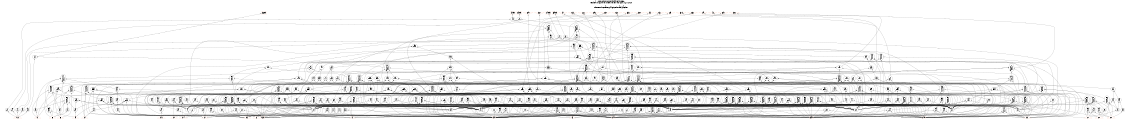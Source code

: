 # Network structure generated by ABC

digraph network {
size = "7.5,10";
center = true;
edge [dir = back];

{
  node [shape = plaintext];
  edge [style = invis];
  LevelTitle1 [label=""];
  LevelTitle2 [label=""];
  Level11 [label = ""];
  Level10 [label = ""];
  Level9 [label = ""];
  Level8 [label = ""];
  Level7 [label = ""];
  Level6 [label = ""];
  Level5 [label = ""];
  Level4 [label = ""];
  Level3 [label = ""];
  Level2 [label = ""];
  Level1 [label = ""];
  Level0 [label = ""];
  LevelTitle1 ->  LevelTitle2 ->  Level11 ->  Level10 ->  Level9 ->  Level8 ->  Level7 ->  Level6 ->  Level5 ->  Level4 ->  Level3 ->  Level2 ->  Level1 ->  Level0;
}

{
  rank = same;
  LevelTitle1;
  title1 [shape=plaintext,
          fontsize=20,
          fontname = "Times-Roman",
          label="Network structure visualized by ABC\nBenchmark \"s820.blif\". Time was Thu Oct  8 20:46:11 2020. "
         ];
}

{
  rank = same;
  LevelTitle2;
  title2 [shape=plaintext,
          fontsize=18,
          fontname = "Times-Roman",
          label="The network contains 289 logic nodes and 5 latches.\n"
         ];
}

{
  rank = same;
  Level11;
  Node19 [label = "G290", shape = invtriangle, color = coral, fillcolor = coral];
  Node20 [label = "G327", shape = invtriangle, color = coral, fillcolor = coral];
  Node21 [label = "G47", shape = invtriangle, color = coral, fillcolor = coral];
  Node22 [label = "G55", shape = invtriangle, color = coral, fillcolor = coral];
  Node23 [label = "G288", shape = invtriangle, color = coral, fillcolor = coral];
  Node24 [label = "G296", shape = invtriangle, color = coral, fillcolor = coral];
  Node25 [label = "G310", shape = invtriangle, color = coral, fillcolor = coral];
  Node26 [label = "G312", shape = invtriangle, color = coral, fillcolor = coral];
  Node27 [label = "G325", shape = invtriangle, color = coral, fillcolor = coral];
  Node28 [label = "G300", shape = invtriangle, color = coral, fillcolor = coral];
  Node29 [label = "G43", shape = invtriangle, color = coral, fillcolor = coral];
  Node30 [label = "G53", shape = invtriangle, color = coral, fillcolor = coral];
  Node31 [label = "G298", shape = invtriangle, color = coral, fillcolor = coral];
  Node32 [label = "G315", shape = invtriangle, color = coral, fillcolor = coral];
  Node33 [label = "G322", shape = invtriangle, color = coral, fillcolor = coral];
  Node34 [label = "G49", shape = invtriangle, color = coral, fillcolor = coral];
  Node35 [label = "G45", shape = invtriangle, color = coral, fillcolor = coral];
  Node36 [label = "G292", shape = invtriangle, color = coral, fillcolor = coral];
  Node37 [label = "G302", shape = invtriangle, color = coral, fillcolor = coral];
  Node39 [label = "G38L_in", shape = box, color = coral, fillcolor = coral];
  Node42 [label = "G39L_in", shape = box, color = coral, fillcolor = coral];
  Node45 [label = "G40L_in", shape = box, color = coral, fillcolor = coral];
  Node48 [label = "G41L_in", shape = box, color = coral, fillcolor = coral];
  Node51 [label = "G42L_in", shape = box, color = coral, fillcolor = coral];
}

{
  rank = same;
  Level10;
  Node75 [label = "75\n11 1", shape = ellipse];
  Node76 [label = "76\n11 1", shape = ellipse];
}

{
  rank = same;
  Level9;
  Node210 [label = "210\n0--- 1\n-0-- 1\n--0- 1\n---0 1", shape = ellipse];
  Node211 [label = "211\n0--- 1\n-0-- 1\n--0- 1\n---0 1", shape = ellipse];
}

{
  rank = same;
  Level8;
  Node73 [label = "73\n11 1", shape = ellipse];
  Node74 [label = "74\n11 1", shape = ellipse];
  Node297 [label = "297\n1- 1\n-1 1", shape = ellipse];
  Node299 [label = "299\n1- 1\n-1 1", shape = ellipse];
}

{
  rank = same;
  Level7;
  Node208 [label = "208\n0--- 1\n-0-- 1\n--0- 1\n---0 1", shape = ellipse];
  Node209 [label = "209\n0--- 1\n-0-- 1\n--0- 1\n---0 1", shape = ellipse];
  Node295 [label = "295\n1- 1\n-1 1", shape = ellipse];
  Node296 [label = "296\n000 1", shape = ellipse];
  Node298 [label = "298\n000 1", shape = ellipse];
}

{
  rank = same;
  Level6;
  Node72 [label = "72\n11 1", shape = ellipse];
  Node204 [label = "204\n11 1", shape = ellipse];
  Node206 [label = "206\n11 1", shape = ellipse];
  Node288 [label = "288\n1--- 1\n-1-- 1\n--1- 1\n---1 1", shape = ellipse];
  Node290 [label = "290\n1-- 1\n-1- 1\n--1 1", shape = ellipse];
  Node292 [label = "292\n1-- 1\n-1- 1\n--1 1", shape = ellipse];
  Node293 [label = "293\n1--- 1\n-1-- 1\n--1- 1\n---1 1", shape = ellipse];
  Node294 [label = "294\n000 1", shape = ellipse];
}

{
  rank = same;
  Level5;
  Node69 [label = "69\n0000 1", shape = ellipse];
  Node70 [label = "70\n000 1", shape = ellipse];
  Node71 [label = "71\n0--- 1\n-0-- 1\n--0- 1\n---0 1", shape = ellipse];
  Node200 [label = "200\n111 1", shape = ellipse];
  Node202 [label = "202\n111 1", shape = ellipse];
  Node203 [label = "203\n00 1", shape = ellipse];
  Node205 [label = "205\n000 1", shape = ellipse];
  Node207 [label = "207\n1--- 1\n-1-- 1\n--1- 1\n---1 1", shape = ellipse];
  Node282 [label = "282\n1-- 1\n-1- 1\n--1 1", shape = ellipse];
  Node285 [label = "285\n1--- 1\n-1-- 1\n--1- 1\n---1 1", shape = ellipse];
  Node287 [label = "287\n0- 1\n-0 1", shape = ellipse];
  Node289 [label = "289\n00 1", shape = ellipse];
  Node291 [label = "291\n00 1", shape = ellipse];
  Node333 [label = "333\n00 1", shape = ellipse];
}

{
  rank = same;
  Level4;
  Node66 [label = "66\n0- 1\n-0 1", shape = ellipse];
  Node67 [label = "67\n0000 1", shape = ellipse];
  Node68 [label = "68\n0- 1\n-0 1", shape = ellipse];
  Node171 [label = "171\n111 1", shape = ellipse];
  Node175 [label = "175\n1111 1", shape = ellipse];
  Node177 [label = "177\n11 1", shape = ellipse];
  Node179 [label = "179\n11 1", shape = ellipse];
  Node181 [label = "181\n1111 1", shape = ellipse];
  Node183 [label = "183\n1111 1", shape = ellipse];
  Node185 [label = "185\n11 1", shape = ellipse];
  Node187 [label = "187\n111 1", shape = ellipse];
  Node189 [label = "189\n11 1", shape = ellipse];
  Node191 [label = "191\n11 1", shape = ellipse];
  Node193 [label = "193\n1111 1", shape = ellipse];
  Node196 [label = "196\n1111 1", shape = ellipse];
  Node198 [label = "198\n1111 1", shape = ellipse];
  Node199 [label = "199\n0-- 1\n-0- 1\n--0 1", shape = ellipse];
  Node201 [label = "201\n0-- 1\n-0- 1\n--0 1", shape = ellipse];
  Node271 [label = "271\n1--- 1\n-1-- 1\n--1- 1\n---1 1", shape = ellipse];
  Node273 [label = "273\n1-- 1\n-1- 1\n--1 1", shape = ellipse];
  Node276 [label = "276\n1--- 1\n-1-- 1\n--1- 1\n---1 1", shape = ellipse];
  Node278 [label = "278\n1--- 1\n-1-- 1\n--1- 1\n---1 1", shape = ellipse];
  Node280 [label = "280\n1--- 1\n-1-- 1\n--1- 1\n---1 1", shape = ellipse];
  Node284 [label = "284\n00 1", shape = ellipse];
  Node286 [label = "286\n0000 1", shape = ellipse];
  Node323 [label = "323\n0--- 1\n-0-- 1\n--0- 1\n---0 1", shape = ellipse];
  Node324 [label = "324\n0--- 1\n-0-- 1\n--0- 1\n---0 1", shape = ellipse];
  Node326 [label = "326\n0- 1\n-0 1", shape = ellipse];
  Node328 [label = "328\n0- 1\n-0 1", shape = ellipse];
  Node331 [label = "331\n0--- 1\n-0-- 1\n--0- 1\n---0 1", shape = ellipse];
  Node332 [label = "332\n000 1", shape = ellipse];
  Node338 [label = "338\n00 1", shape = ellipse];
  Node339 [label = "339\n00 1", shape = ellipse];
  Node340 [label = "340\n00 1", shape = ellipse];
  Node341 [label = "341\n00 1", shape = ellipse];
}

{
  rank = same;
  Level3;
  Node53 [label = "53\n00 1", shape = ellipse];
  Node54 [label = "54\n00 1", shape = ellipse];
  Node55 [label = "55\n000 1", shape = ellipse];
  Node56 [label = "56\n000 1", shape = ellipse];
  Node57 [label = "57\n00 1", shape = ellipse];
  Node58 [label = "58\n00 1", shape = ellipse];
  Node59 [label = "59\n00 1", shape = ellipse];
  Node60 [label = "60\n000 1", shape = ellipse];
  Node61 [label = "61\n00 1", shape = ellipse];
  Node62 [label = "62\n0000 1", shape = ellipse];
  Node63 [label = "63\n000 1", shape = ellipse];
  Node64 [label = "64\n00 1", shape = ellipse];
  Node65 [label = "65\n0000 1", shape = ellipse];
  Node107 [label = "107\n0 1", shape = ellipse];
  Node161 [label = "161\n1111 1", shape = ellipse];
  Node163 [label = "163\n1111 1", shape = ellipse];
  Node165 [label = "165\n11 1", shape = ellipse];
  Node167 [label = "167\n11 1", shape = ellipse];
  Node169 [label = "169\n1111 1", shape = ellipse];
  Node170 [label = "170\n0- 1\n-0 1", shape = ellipse];
  Node174 [label = "174\n00 1", shape = ellipse];
  Node176 [label = "176\n0000 1", shape = ellipse];
  Node178 [label = "178\n0000 1", shape = ellipse];
  Node180 [label = "180\n00 1", shape = ellipse];
  Node182 [label = "182\n000 1", shape = ellipse];
  Node184 [label = "184\n00 1", shape = ellipse];
  Node186 [label = "186\n00 1", shape = ellipse];
  Node188 [label = "188\n0--- 1\n-0-- 1\n--0- 1\n---0 1", shape = ellipse];
  Node190 [label = "190\n0--- 1\n-0-- 1\n--0- 1\n---0 1", shape = ellipse];
  Node192 [label = "192\n0000 1", shape = ellipse];
  Node195 [label = "195\n0- 1\n-0 1", shape = ellipse];
  Node197 [label = "197\n0000 1", shape = ellipse];
  Node249 [label = "249\n1- 1\n-1 1", shape = ellipse];
  Node252 [label = "252\n1--- 1\n-1-- 1\n--1- 1\n---1 1", shape = ellipse];
  Node254 [label = "254\n1--- 1\n-1-- 1\n--1- 1\n---1 1", shape = ellipse];
  Node256 [label = "256\n1--- 1\n-1-- 1\n--1- 1\n---1 1", shape = ellipse];
  Node258 [label = "258\n1--- 1\n-1-- 1\n--1- 1\n---1 1", shape = ellipse];
  Node260 [label = "260\n1--- 1\n-1-- 1\n--1- 1\n---1 1", shape = ellipse];
  Node262 [label = "262\n1--- 1\n-1-- 1\n--1- 1\n---1 1", shape = ellipse];
  Node264 [label = "264\n1--- 1\n-1-- 1\n--1- 1\n---1 1", shape = ellipse];
  Node266 [label = "266\n1- 1\n-1 1", shape = ellipse];
  Node268 [label = "268\n1- 1\n-1 1", shape = ellipse];
  Node270 [label = "270\n0- 1\n-0 1", shape = ellipse];
  Node272 [label = "272\n000 1", shape = ellipse];
  Node275 [label = "275\n0-- 1\n-0- 1\n--0 1", shape = ellipse];
  Node277 [label = "277\n0- 1\n-0 1", shape = ellipse];
  Node279 [label = "279\n0-- 1\n-0- 1\n--0 1", shape = ellipse];
  Node317 [label = "317\n0- 1\n-0 1", shape = ellipse];
  Node318 [label = "318\n0--- 1\n-0-- 1\n--0- 1\n---0 1", shape = ellipse];
  Node319 [label = "319\n0--- 1\n-0-- 1\n--0- 1\n---0 1", shape = ellipse];
  Node321 [label = "321\n0--- 1\n-0-- 1\n--0- 1\n---0 1", shape = ellipse];
  Node322 [label = "322\n00 1", shape = ellipse];
  Node329 [label = "329\n000 1", shape = ellipse];
  Node330 [label = "330\n0000 1", shape = ellipse];
  Node334 [label = "334\n00 1", shape = ellipse];
  Node335 [label = "335\n00 1", shape = ellipse];
  Node336 [label = "336\n00 1", shape = ellipse];
  Node337 [label = "337\n00 1", shape = ellipse];
}

{
  rank = same;
  Level2;
  Node103 [label = "103\n0 1", shape = ellipse];
  Node105 [label = "105\n0 1", shape = ellipse];
  Node106 [label = "106\n0 1", shape = ellipse];
  Node109 [label = "109\n0 1", shape = ellipse];
  Node121 [label = "121\n111 1", shape = ellipse];
  Node122 [label = "122\n111 1", shape = ellipse];
  Node123 [label = "123\n111 1", shape = ellipse];
  Node124 [label = "124\n11 1", shape = ellipse];
  Node125 [label = "125\n11 1", shape = ellipse];
  Node126 [label = "126\n11 1", shape = ellipse];
  Node127 [label = "127\n11 1", shape = ellipse];
  Node128 [label = "128\n11 1", shape = ellipse];
  Node129 [label = "129\n11 1", shape = ellipse];
  Node130 [label = "130\n11 1", shape = ellipse];
  Node131 [label = "131\n11 1", shape = ellipse];
  Node132 [label = "132\n111 1", shape = ellipse];
  Node133 [label = "133\n11 1", shape = ellipse];
  Node134 [label = "134\n111 1", shape = ellipse];
  Node135 [label = "135\n11 1", shape = ellipse];
  Node136 [label = "136\n1111 1", shape = ellipse];
  Node137 [label = "137\n11 1", shape = ellipse];
  Node139 [label = "139\n1111 1", shape = ellipse];
  Node140 [label = "140\n1111 1", shape = ellipse];
  Node141 [label = "141\n111 1", shape = ellipse];
  Node142 [label = "142\n111 1", shape = ellipse];
  Node143 [label = "143\n11 1", shape = ellipse];
  Node144 [label = "144\n11 1", shape = ellipse];
  Node145 [label = "145\n111 1", shape = ellipse];
  Node146 [label = "146\n11 1", shape = ellipse];
  Node147 [label = "147\n111 1", shape = ellipse];
  Node148 [label = "148\n11 1", shape = ellipse];
  Node149 [label = "149\n111 1", shape = ellipse];
  Node150 [label = "150\n11 1", shape = ellipse];
  Node151 [label = "151\n111 1", shape = ellipse];
  Node152 [label = "152\n111 1", shape = ellipse];
  Node153 [label = "153\n11 1", shape = ellipse];
  Node154 [label = "154\n111 1", shape = ellipse];
  Node155 [label = "155\n111 1", shape = ellipse];
  Node156 [label = "156\n11 1", shape = ellipse];
  Node157 [label = "157\n11 1", shape = ellipse];
  Node158 [label = "158\n11 1", shape = ellipse];
  Node159 [label = "159\n11 1", shape = ellipse];
  Node160 [label = "160\n000 1", shape = ellipse];
  Node162 [label = "162\n000 1", shape = ellipse];
  Node164 [label = "164\n0- 1\n-0 1", shape = ellipse];
  Node166 [label = "166\n0--- 1\n-0-- 1\n--0- 1\n---0 1", shape = ellipse];
  Node168 [label = "168\n000 1", shape = ellipse];
  Node172 [label = "172\n000 1", shape = ellipse];
  Node173 [label = "173\n0000 1", shape = ellipse];
  Node226 [label = "226\n1--- 1\n-1-- 1\n--1- 1\n---1 1", shape = ellipse];
  Node227 [label = "227\n1--- 1\n-1-- 1\n--1- 1\n---1 1", shape = ellipse];
  Node228 [label = "228\n1--- 1\n-1-- 1\n--1- 1\n---1 1", shape = ellipse];
  Node229 [label = "229\n1--- 1\n-1-- 1\n--1- 1\n---1 1", shape = ellipse];
  Node230 [label = "230\n1--- 1\n-1-- 1\n--1- 1\n---1 1", shape = ellipse];
  Node231 [label = "231\n1- 1\n-1 1", shape = ellipse];
  Node232 [label = "232\n1- 1\n-1 1", shape = ellipse];
  Node233 [label = "233\n1- 1\n-1 1", shape = ellipse];
  Node234 [label = "234\n1- 1\n-1 1", shape = ellipse];
  Node235 [label = "235\n1- 1\n-1 1", shape = ellipse];
  Node236 [label = "236\n1-- 1\n-1- 1\n--1 1", shape = ellipse];
  Node237 [label = "237\n1-- 1\n-1- 1\n--1 1", shape = ellipse];
  Node238 [label = "238\n1- 1\n-1 1", shape = ellipse];
  Node239 [label = "239\n1- 1\n-1 1", shape = ellipse];
  Node240 [label = "240\n1- 1\n-1 1", shape = ellipse];
  Node241 [label = "241\n1- 1\n-1 1", shape = ellipse];
  Node242 [label = "242\n1- 1\n-1 1", shape = ellipse];
  Node243 [label = "243\n1-- 1\n-1- 1\n--1 1", shape = ellipse];
  Node244 [label = "244\n1-- 1\n-1- 1\n--1 1", shape = ellipse];
  Node245 [label = "245\n1- 1\n-1 1", shape = ellipse];
  Node247 [label = "247\n1--- 1\n-1-- 1\n--1- 1\n---1 1", shape = ellipse];
  Node248 [label = "248\n0000 1", shape = ellipse];
  Node251 [label = "251\n000 1", shape = ellipse];
  Node253 [label = "253\n0- 1\n-0 1", shape = ellipse];
  Node255 [label = "255\n0- 1\n-0 1", shape = ellipse];
  Node257 [label = "257\n0--- 1\n-0-- 1\n--0- 1\n---0 1", shape = ellipse];
  Node259 [label = "259\n00 1", shape = ellipse];
  Node261 [label = "261\n0- 1\n-0 1", shape = ellipse];
  Node263 [label = "263\n00 1", shape = ellipse];
  Node265 [label = "265\n000 1", shape = ellipse];
  Node267 [label = "267\n000 1", shape = ellipse];
  Node274 [label = "274\n0--- 1\n-0-- 1\n--0- 1\n---0 1", shape = ellipse];
  Node281 [label = "281\n00 1", shape = ellipse];
  Node283 [label = "283\n0-- 1\n-0- 1\n--0 1", shape = ellipse];
  Node300 [label = "300\n0--- 1\n-0-- 1\n--0- 1\n---0 1", shape = ellipse];
  Node301 [label = "301\n0--- 1\n-0-- 1\n--0- 1\n---0 1", shape = ellipse];
  Node302 [label = "302\n0--- 1\n-0-- 1\n--0- 1\n---0 1", shape = ellipse];
  Node303 [label = "303\n0--- 1\n-0-- 1\n--0- 1\n---0 1", shape = ellipse];
  Node304 [label = "304\n0--- 1\n-0-- 1\n--0- 1\n---0 1", shape = ellipse];
  Node305 [label = "305\n0--- 1\n-0-- 1\n--0- 1\n---0 1", shape = ellipse];
  Node306 [label = "306\n0--- 1\n-0-- 1\n--0- 1\n---0 1", shape = ellipse];
  Node307 [label = "307\n0--- 1\n-0-- 1\n--0- 1\n---0 1", shape = ellipse];
  Node308 [label = "308\n0--- 1\n-0-- 1\n--0- 1\n---0 1", shape = ellipse];
  Node309 [label = "309\n0--- 1\n-0-- 1\n--0- 1\n---0 1", shape = ellipse];
  Node310 [label = "310\n0--- 1\n-0-- 1\n--0- 1\n---0 1", shape = ellipse];
  Node312 [label = "312\n0--- 1\n-0-- 1\n--0- 1\n---0 1", shape = ellipse];
  Node313 [label = "313\n0--- 1\n-0-- 1\n--0- 1\n---0 1", shape = ellipse];
  Node314 [label = "314\n0--- 1\n-0-- 1\n--0- 1\n---0 1", shape = ellipse];
  Node315 [label = "315\n0-- 1\n-0- 1\n--0 1", shape = ellipse];
  Node316 [label = "316\n0--- 1\n-0-- 1\n--0- 1\n---0 1", shape = ellipse];
  Node320 [label = "320\n000 1", shape = ellipse];
  Node325 [label = "325\n00 1", shape = ellipse];
  Node327 [label = "327\n00 1", shape = ellipse];
}

{
  rank = same;
  Level1;
  Node77 [label = "77\n0 1", shape = ellipse];
  Node78 [label = "78\n0 1", shape = ellipse];
  Node79 [label = "79\n0 1", shape = ellipse];
  Node80 [label = "80\n0 1", shape = ellipse];
  Node81 [label = "81\n0 1", shape = ellipse];
  Node82 [label = "82\n0 1", shape = ellipse];
  Node83 [label = "83\n0 1", shape = ellipse];
  Node84 [label = "84\n0 1", shape = ellipse];
  Node85 [label = "85\n0 1", shape = ellipse];
  Node86 [label = "86\n0 1", shape = ellipse];
  Node87 [label = "87\n0 1", shape = ellipse];
  Node88 [label = "88\n0 1", shape = ellipse];
  Node89 [label = "89\n0 1", shape = ellipse];
  Node90 [label = "90\n0 1", shape = ellipse];
  Node91 [label = "91\n0 1", shape = ellipse];
  Node92 [label = "92\n0 1", shape = ellipse];
  Node93 [label = "93\n0 1", shape = ellipse];
  Node94 [label = "94\n0 1", shape = ellipse];
  Node95 [label = "95\n0 1", shape = ellipse];
  Node96 [label = "96\n0 1", shape = ellipse];
  Node97 [label = "97\n0 1", shape = ellipse];
  Node98 [label = "98\n0 1", shape = ellipse];
  Node99 [label = "99\n0 1", shape = ellipse];
  Node100 [label = "100\n0 1", shape = ellipse];
  Node101 [label = "101\n0 1", shape = ellipse];
  Node102 [label = "102\n0 1", shape = ellipse];
  Node104 [label = "104\n0 1", shape = ellipse];
  Node108 [label = "108\n0 1", shape = ellipse];
  Node110 [label = "110\n11 1", shape = ellipse];
  Node111 [label = "111\n11 1", shape = ellipse];
  Node112 [label = "112\n11 1", shape = ellipse];
  Node113 [label = "113\n11 1", shape = ellipse];
  Node114 [label = "114\n11 1", shape = ellipse];
  Node115 [label = "115\n11 1", shape = ellipse];
  Node116 [label = "116\n11 1", shape = ellipse];
  Node117 [label = "117\n11 1", shape = ellipse];
  Node118 [label = "118\n11 1", shape = ellipse];
  Node119 [label = "119\n111 1", shape = ellipse];
  Node120 [label = "120\n111 1", shape = ellipse];
  Node138 [label = "138\n00 1", shape = ellipse];
  Node194 [label = "194\n00 1", shape = ellipse];
  Node212 [label = "212\n1- 1\n-1 1", shape = ellipse];
  Node213 [label = "213\n1- 1\n-1 1", shape = ellipse];
  Node214 [label = "214\n1- 1\n-1 1", shape = ellipse];
  Node215 [label = "215\n1-- 1\n-1- 1\n--1 1", shape = ellipse];
  Node216 [label = "216\n1- 1\n-1 1", shape = ellipse];
  Node217 [label = "217\n1- 1\n-1 1", shape = ellipse];
  Node218 [label = "218\n1- 1\n-1 1", shape = ellipse];
  Node219 [label = "219\n1- 1\n-1 1", shape = ellipse];
  Node220 [label = "220\n1-- 1\n-1- 1\n--1 1", shape = ellipse];
  Node221 [label = "221\n1- 1\n-1 1", shape = ellipse];
  Node222 [label = "222\n1- 1\n-1 1", shape = ellipse];
  Node223 [label = "223\n1-- 1\n-1- 1\n--1 1", shape = ellipse];
  Node224 [label = "224\n1-- 1\n-1- 1\n--1 1", shape = ellipse];
  Node225 [label = "225\n1- 1\n-1 1", shape = ellipse];
  Node246 [label = "246\n0- 1\n-0 1", shape = ellipse];
  Node250 [label = "250\n0-- 1\n-0- 1\n--0 1", shape = ellipse];
  Node269 [label = "269\n0- 1\n-0 1", shape = ellipse];
  Node311 [label = "311\n00 1", shape = ellipse];
}

{
  rank = same;
  Level0;
  Node1 [label = "G0", shape = triangle, color = coral, fillcolor = coral];
  Node2 [label = "G1", shape = triangle, color = coral, fillcolor = coral];
  Node3 [label = "G2", shape = triangle, color = coral, fillcolor = coral];
  Node4 [label = "G3", shape = triangle, color = coral, fillcolor = coral];
  Node5 [label = "G4", shape = triangle, color = coral, fillcolor = coral];
  Node6 [label = "G5", shape = triangle, color = coral, fillcolor = coral];
  Node7 [label = "G6", shape = triangle, color = coral, fillcolor = coral];
  Node8 [label = "G7", shape = triangle, color = coral, fillcolor = coral];
  Node9 [label = "G8", shape = triangle, color = coral, fillcolor = coral];
  Node10 [label = "G9", shape = triangle, color = coral, fillcolor = coral];
  Node11 [label = "G10", shape = triangle, color = coral, fillcolor = coral];
  Node12 [label = "G11", shape = triangle, color = coral, fillcolor = coral];
  Node13 [label = "G12", shape = triangle, color = coral, fillcolor = coral];
  Node14 [label = "G13", shape = triangle, color = coral, fillcolor = coral];
  Node15 [label = "G14", shape = triangle, color = coral, fillcolor = coral];
  Node16 [label = "G15", shape = triangle, color = coral, fillcolor = coral];
  Node17 [label = "G16", shape = triangle, color = coral, fillcolor = coral];
  Node18 [label = "G18", shape = triangle, color = coral, fillcolor = coral];
  Node40 [label = "G38L", shape = box, color = coral, fillcolor = coral];
  Node43 [label = "G39L", shape = box, color = coral, fillcolor = coral];
  Node46 [label = "G40L", shape = box, color = coral, fillcolor = coral];
  Node49 [label = "G41L", shape = box, color = coral, fillcolor = coral];
  Node52 [label = "G42L", shape = box, color = coral, fillcolor = coral];
}

title1 -> title2 [style = invis];
title2 -> Node19 [style = invis];
title2 -> Node20 [style = invis];
title2 -> Node21 [style = invis];
title2 -> Node22 [style = invis];
title2 -> Node23 [style = invis];
title2 -> Node24 [style = invis];
title2 -> Node25 [style = invis];
title2 -> Node26 [style = invis];
title2 -> Node27 [style = invis];
title2 -> Node28 [style = invis];
title2 -> Node29 [style = invis];
title2 -> Node30 [style = invis];
title2 -> Node31 [style = invis];
title2 -> Node32 [style = invis];
title2 -> Node33 [style = invis];
title2 -> Node34 [style = invis];
title2 -> Node35 [style = invis];
title2 -> Node36 [style = invis];
title2 -> Node37 [style = invis];
title2 -> Node39 [style = invis];
title2 -> Node42 [style = invis];
title2 -> Node45 [style = invis];
title2 -> Node48 [style = invis];
title2 -> Node51 [style = invis];
Node19 -> Node20 [style = invis];
Node20 -> Node21 [style = invis];
Node21 -> Node22 [style = invis];
Node22 -> Node23 [style = invis];
Node23 -> Node24 [style = invis];
Node24 -> Node25 [style = invis];
Node25 -> Node26 [style = invis];
Node26 -> Node27 [style = invis];
Node27 -> Node28 [style = invis];
Node28 -> Node29 [style = invis];
Node29 -> Node30 [style = invis];
Node30 -> Node31 [style = invis];
Node31 -> Node32 [style = invis];
Node32 -> Node33 [style = invis];
Node33 -> Node34 [style = invis];
Node34 -> Node35 [style = invis];
Node35 -> Node36 [style = invis];
Node36 -> Node37 [style = invis];
Node19 -> Node53 [style = solid];
Node20 -> Node54 [style = solid];
Node21 -> Node55 [style = solid];
Node22 -> Node56 [style = solid];
Node23 -> Node57 [style = solid];
Node24 -> Node58 [style = solid];
Node25 -> Node59 [style = solid];
Node26 -> Node60 [style = solid];
Node27 -> Node61 [style = solid];
Node28 -> Node62 [style = solid];
Node29 -> Node63 [style = solid];
Node30 -> Node64 [style = solid];
Node31 -> Node65 [style = solid];
Node32 -> Node66 [style = solid];
Node33 -> Node67 [style = solid];
Node34 -> Node68 [style = solid];
Node35 -> Node69 [style = solid];
Node36 -> Node70 [style = solid];
Node37 -> Node71 [style = solid];
Node39 -> Node72 [style = solid];
Node42 -> Node73 [style = solid];
Node45 -> Node74 [style = solid];
Node48 -> Node75 [style = solid];
Node51 -> Node76 [style = solid];
Node53 -> Node52 [style = solid];
Node53 -> Node302 [style = solid];
Node54 -> Node94 [style = solid];
Node54 -> Node303 [style = solid];
Node55 -> Node52 [style = solid];
Node55 -> Node49 [style = solid];
Node55 -> Node304 [style = solid];
Node56 -> Node52 [style = solid];
Node56 -> Node49 [style = solid];
Node56 -> Node305 [style = solid];
Node57 -> Node52 [style = solid];
Node57 -> Node306 [style = solid];
Node58 -> Node52 [style = solid];
Node58 -> Node307 [style = solid];
Node59 -> Node94 [style = solid];
Node59 -> Node308 [style = solid];
Node60 -> Node94 [style = solid];
Node60 -> Node93 [style = solid];
Node60 -> Node309 [style = solid];
Node61 -> Node94 [style = solid];
Node61 -> Node310 [style = solid];
Node62 -> Node52 [style = solid];
Node62 -> Node49 [style = solid];
Node62 -> Node46 [style = solid];
Node62 -> Node312 [style = solid];
Node63 -> Node52 [style = solid];
Node63 -> Node93 [style = solid];
Node63 -> Node313 [style = solid];
Node64 -> Node52 [style = solid];
Node64 -> Node314 [style = solid];
Node65 -> Node52 [style = solid];
Node65 -> Node93 [style = solid];
Node65 -> Node46 [style = solid];
Node65 -> Node316 [style = solid];
Node66 -> Node262 [style = solid];
Node66 -> Node247 [style = solid];
Node67 -> Node49 [style = solid];
Node67 -> Node40 [style = solid];
Node67 -> Node78 [style = solid];
Node67 -> Node337 [style = solid];
Node68 -> Node264 [style = solid];
Node68 -> Node329 [style = solid];
Node69 -> Node52 [style = solid];
Node69 -> Node93 [style = solid];
Node69 -> Node91 [style = solid];
Node69 -> Node323 [style = solid];
Node70 -> Node191 [style = solid];
Node70 -> Node94 [style = solid];
Node70 -> Node301 [style = solid];
Node71 -> Node278 [style = solid];
Node71 -> Node260 [style = solid];
Node71 -> Node273 [style = solid];
Node71 -> Node326 [style = solid];
Node72 -> Node207 [style = solid];
Node72 -> Node95 [style = solid];
Node73 -> Node208 [style = solid];
Node73 -> Node96 [style = solid];
Node74 -> Node209 [style = solid];
Node74 -> Node97 [style = solid];
Node75 -> Node210 [style = solid];
Node75 -> Node98 [style = solid];
Node76 -> Node211 [style = solid];
Node76 -> Node99 [style = solid];
Node77 -> Node1 [style = solid];
Node78 -> Node2 [style = solid];
Node79 -> Node3 [style = solid];
Node80 -> Node5 [style = solid];
Node81 -> Node6 [style = solid];
Node82 -> Node7 [style = solid];
Node83 -> Node8 [style = solid];
Node84 -> Node9 [style = solid];
Node85 -> Node10 [style = solid];
Node86 -> Node11 [style = solid];
Node87 -> Node12 [style = solid];
Node88 -> Node13 [style = solid];
Node89 -> Node14 [style = solid];
Node90 -> Node16 [style = solid];
Node91 -> Node46 [style = solid];
Node92 -> Node17 [style = solid];
Node93 -> Node49 [style = solid];
Node94 -> Node52 [style = solid];
Node95 -> Node18 [style = solid];
Node96 -> Node18 [style = solid];
Node97 -> Node18 [style = solid];
Node98 -> Node18 [style = solid];
Node99 -> Node18 [style = solid];
Node100 -> Node40 [style = solid];
Node101 -> Node43 [style = solid];
Node102 -> Node40 [style = solid];
Node103 -> Node102 [style = solid];
Node104 -> Node16 [style = solid];
Node105 -> Node104 [style = solid];
Node106 -> Node93 [style = solid];
Node107 -> Node106 [style = solid];
Node108 -> Node40 [style = solid];
Node109 -> Node108 [style = solid];
Node110 -> Node46 [style = solid];
Node110 -> Node5 [style = solid];
Node111 -> Node4 [style = solid];
Node111 -> Node52 [style = solid];
Node112 -> Node2 [style = solid];
Node112 -> Node52 [style = solid];
Node113 -> Node49 [style = solid];
Node113 -> Node52 [style = solid];
Node114 -> Node4 [style = solid];
Node114 -> Node52 [style = solid];
Node115 -> Node2 [style = solid];
Node115 -> Node52 [style = solid];
Node116 -> Node49 [style = solid];
Node116 -> Node52 [style = solid];
Node117 -> Node49 [style = solid];
Node117 -> Node52 [style = solid];
Node118 -> Node49 [style = solid];
Node118 -> Node52 [style = solid];
Node119 -> Node43 [style = solid];
Node119 -> Node46 [style = solid];
Node119 -> Node52 [style = solid];
Node120 -> Node43 [style = solid];
Node120 -> Node46 [style = solid];
Node120 -> Node52 [style = solid];
Node121 -> Node77 [style = solid];
Node121 -> Node40 [style = solid];
Node121 -> Node43 [style = solid];
Node122 -> Node77 [style = solid];
Node122 -> Node40 [style = solid];
Node122 -> Node52 [style = solid];
Node123 -> Node77 [style = solid];
Node123 -> Node40 [style = solid];
Node123 -> Node52 [style = solid];
Node124 -> Node86 [style = solid];
Node124 -> Node87 [style = solid];
Node125 -> Node87 [style = solid];
Node125 -> Node88 [style = solid];
Node126 -> Node43 [style = solid];
Node126 -> Node91 [style = solid];
Node127 -> Node91 [style = solid];
Node127 -> Node90 [style = solid];
Node128 -> Node46 [style = solid];
Node128 -> Node92 [style = solid];
Node129 -> Node92 [style = solid];
Node129 -> Node52 [style = solid];
Node130 -> Node93 [style = solid];
Node130 -> Node40 [style = solid];
Node131 -> Node52 [style = solid];
Node131 -> Node93 [style = solid];
Node132 -> Node80 [style = solid];
Node132 -> Node40 [style = solid];
Node132 -> Node93 [style = solid];
Node133 -> Node52 [style = solid];
Node133 -> Node93 [style = solid];
Node134 -> Node80 [style = solid];
Node134 -> Node40 [style = solid];
Node134 -> Node93 [style = solid];
Node135 -> Node90 [style = solid];
Node135 -> Node17 [style = solid];
Node136 -> Node16 [style = solid];
Node136 -> Node46 [style = solid];
Node136 -> Node93 [style = solid];
Node136 -> Node52 [style = solid];
Node137 -> Node91 [style = solid];
Node137 -> Node93 [style = solid];
Node138 -> Node52 [style = solid];
Node138 -> Node49 [style = solid];
Node139 -> Node91 [style = solid];
Node139 -> Node17 [style = solid];
Node139 -> Node78 [style = solid];
Node139 -> Node138 [style = solid];
Node140 -> Node40 [style = solid];
Node140 -> Node43 [style = solid];
Node140 -> Node93 [style = solid];
Node140 -> Node94 [style = solid];
Node141 -> Node6 [style = solid];
Node141 -> Node93 [style = solid];
Node141 -> Node94 [style = solid];
Node142 -> Node6 [style = solid];
Node142 -> Node93 [style = solid];
Node142 -> Node94 [style = solid];
Node143 -> Node12 [style = solid];
Node143 -> Node94 [style = solid];
Node144 -> Node11 [style = solid];
Node144 -> Node94 [style = solid];
Node145 -> Node17 [style = solid];
Node145 -> Node93 [style = solid];
Node145 -> Node94 [style = solid];
Node146 -> Node91 [style = solid];
Node146 -> Node94 [style = solid];
Node147 -> Node46 [style = solid];
Node147 -> Node49 [style = solid];
Node147 -> Node94 [style = solid];
Node148 -> Node94 [style = solid];
Node148 -> Node90 [style = solid];
Node149 -> Node1 [style = solid];
Node149 -> Node40 [style = solid];
Node149 -> Node94 [style = solid];
Node150 -> Node91 [style = solid];
Node150 -> Node94 [style = solid];
Node151 -> Node2 [style = solid];
Node151 -> Node43 [style = solid];
Node151 -> Node93 [style = solid];
Node152 -> Node78 [style = solid];
Node152 -> Node92 [style = solid];
Node152 -> Node100 [style = solid];
Node153 -> Node100 [style = solid];
Node153 -> Node52 [style = solid];
Node154 -> Node101 [style = solid];
Node154 -> Node91 [style = solid];
Node154 -> Node94 [style = solid];
Node155 -> Node100 [style = solid];
Node155 -> Node101 [style = solid];
Node155 -> Node46 [style = solid];
Node156 -> Node40 [style = solid];
Node156 -> Node101 [style = solid];
Node157 -> Node16 [style = solid];
Node157 -> Node101 [style = solid];
Node158 -> Node101 [style = solid];
Node158 -> Node93 [style = solid];
Node159 -> Node101 [style = solid];
Node159 -> Node91 [style = solid];
Node160 -> Node52 [style = solid];
Node160 -> Node93 [style = solid];
Node160 -> Node46 [style = solid];
Node161 -> Node101 [style = solid];
Node161 -> Node16 [style = solid];
Node161 -> Node15 [style = solid];
Node161 -> Node160 [style = solid];
Node162 -> Node94 [style = solid];
Node162 -> Node93 [style = solid];
Node162 -> Node91 [style = solid];
Node163 -> Node43 [style = solid];
Node163 -> Node40 [style = solid];
Node163 -> Node77 [style = solid];
Node163 -> Node162 [style = solid];
Node164 -> Node49 [style = solid];
Node164 -> Node80 [style = solid];
Node165 -> Node101 [style = solid];
Node165 -> Node164 [style = solid];
Node166 -> Node52 [style = solid];
Node166 -> Node49 [style = solid];
Node166 -> Node100 [style = solid];
Node166 -> Node16 [style = solid];
Node167 -> Node91 [style = solid];
Node167 -> Node166 [style = solid];
Node168 -> Node100 [style = solid];
Node168 -> Node90 [style = solid];
Node168 -> Node85 [style = solid];
Node169 -> Node9 [style = solid];
Node169 -> Node8 [style = solid];
Node169 -> Node7 [style = solid];
Node169 -> Node168 [style = solid];
Node170 -> Node226 [style = solid];
Node170 -> Node91 [style = solid];
Node171 -> Node43 [style = solid];
Node171 -> Node40 [style = solid];
Node171 -> Node170 [style = solid];
Node172 -> Node40 [style = solid];
Node172 -> Node92 [style = solid];
Node172 -> Node90 [style = solid];
Node173 -> Node52 [style = solid];
Node173 -> Node93 [style = solid];
Node173 -> Node91 [style = solid];
Node173 -> Node43 [style = solid];
Node174 -> Node125 [style = solid];
Node174 -> Node124 [style = solid];
Node175 -> Node80 [style = solid];
Node175 -> Node172 [style = solid];
Node175 -> Node173 [style = solid];
Node175 -> Node174 [style = solid];
Node176 -> Node141 [style = solid];
Node176 -> Node111 [style = solid];
Node176 -> Node112 [style = solid];
Node176 -> Node113 [style = solid];
Node177 -> Node100 [style = solid];
Node177 -> Node176 [style = solid];
Node178 -> Node142 [style = solid];
Node178 -> Node114 [style = solid];
Node178 -> Node115 [style = solid];
Node178 -> Node116 [style = solid];
Node179 -> Node100 [style = solid];
Node179 -> Node178 [style = solid];
Node180 -> Node143 [style = solid];
Node180 -> Node144 [style = solid];
Node181 -> Node49 [style = solid];
Node181 -> Node46 [style = solid];
Node181 -> Node16 [style = solid];
Node181 -> Node180 [style = solid];
Node182 -> Node145 [style = solid];
Node182 -> Node135 [style = solid];
Node182 -> Node118 [style = solid];
Node183 -> Node91 [style = solid];
Node183 -> Node43 [style = solid];
Node183 -> Node80 [style = solid];
Node183 -> Node182 [style = solid];
Node184 -> Node136 [style = solid];
Node184 -> Node146 [style = solid];
Node185 -> Node17 [style = solid];
Node185 -> Node184 [style = solid];
Node186 -> Node150 [style = solid];
Node186 -> Node137 [style = solid];
Node187 -> Node101 [style = solid];
Node187 -> Node5 [style = solid];
Node187 -> Node186 [style = solid];
Node188 -> Node236 [style = solid];
Node188 -> Node240 [style = solid];
Node188 -> Node218 [style = solid];
Node188 -> Node46 [style = solid];
Node189 -> Node101 [style = solid];
Node189 -> Node188 [style = solid];
Node190 -> Node9 [style = solid];
Node190 -> Node8 [style = solid];
Node190 -> Node7 [style = solid];
Node190 -> Node320 [style = solid];
Node191 -> Node17 [style = solid];
Node191 -> Node190 [style = solid];
Node192 -> Node149 [style = solid];
Node192 -> Node152 [style = solid];
Node192 -> Node153 [style = solid];
Node192 -> Node129 [style = solid];
Node193 -> Node93 [style = solid];
Node193 -> Node91 [style = solid];
Node193 -> Node101 [style = solid];
Node193 -> Node192 [style = solid];
Node194 -> Node49 [style = solid];
Node194 -> Node4 [style = solid];
Node195 -> Node244 [style = solid];
Node195 -> Node224 [style = solid];
Node196 -> Node3 [style = solid];
Node196 -> Node78 [style = solid];
Node196 -> Node194 [style = solid];
Node196 -> Node195 [style = solid];
Node197 -> Node147 [style = solid];
Node197 -> Node120 [style = solid];
Node197 -> Node158 [style = solid];
Node197 -> Node159 [style = solid];
Node198 -> Node40 [style = solid];
Node198 -> Node17 [style = solid];
Node198 -> Node80 [style = solid];
Node198 -> Node197 [style = solid];
Node199 -> Node254 [style = solid];
Node199 -> Node234 [style = solid];
Node199 -> Node221 [style = solid];
Node200 -> Node46 [style = solid];
Node200 -> Node43 [style = solid];
Node200 -> Node199 [style = solid];
Node201 -> Node258 [style = solid];
Node201 -> Node215 [style = solid];
Node201 -> Node235 [style = solid];
Node202 -> Node101 [style = solid];
Node202 -> Node100 [style = solid];
Node202 -> Node201 [style = solid];
Node203 -> Node185 [style = solid];
Node203 -> Node318 [style = solid];
Node204 -> Node101 [style = solid];
Node204 -> Node203 [style = solid];
Node205 -> Node171 [style = solid];
Node205 -> Node189 [style = solid];
Node205 -> Node127 [style = solid];
Node206 -> Node49 [style = solid];
Node206 -> Node205 [style = solid];
Node207 -> Node175 [style = solid];
Node207 -> Node198 [style = solid];
Node207 -> Node193 [style = solid];
Node207 -> Node286 [style = solid];
Node208 -> Node276 [style = solid];
Node208 -> Node256 [style = solid];
Node208 -> Node290 [style = solid];
Node208 -> Node331 [style = solid];
Node209 -> Node285 [style = solid];
Node209 -> Node293 [style = solid];
Node209 -> Node292 [style = solid];
Node209 -> Node324 [style = solid];
Node210 -> Node252 [style = solid];
Node210 -> Node288 [style = solid];
Node210 -> Node297 [style = solid];
Node210 -> Node333 [style = solid];
Node211 -> Node280 [style = solid];
Node211 -> Node295 [style = solid];
Node211 -> Node299 [style = solid];
Node211 -> Node328 [style = solid];
Node212 -> Node11 [style = solid];
Node212 -> Node12 [style = solid];
Node213 -> Node12 [style = solid];
Node213 -> Node13 [style = solid];
Node214 -> Node11 [style = solid];
Node214 -> Node13 [style = solid];
Node215 -> Node49 [style = solid];
Node215 -> Node46 [style = solid];
Node215 -> Node2 [style = solid];
Node216 -> Node17 [style = solid];
Node216 -> Node49 [style = solid];
Node217 -> Node6 [style = solid];
Node217 -> Node49 [style = solid];
Node218 -> Node16 [style = solid];
Node218 -> Node52 [style = solid];
Node219 -> Node17 [style = solid];
Node219 -> Node52 [style = solid];
Node220 -> Node46 [style = solid];
Node220 -> Node49 [style = solid];
Node220 -> Node52 [style = solid];
Node221 -> Node52 [style = solid];
Node221 -> Node6 [style = solid];
Node222 -> Node43 [style = solid];
Node222 -> Node52 [style = solid];
Node223 -> Node40 [style = solid];
Node223 -> Node43 [style = solid];
Node223 -> Node49 [style = solid];
Node224 -> Node17 [style = solid];
Node224 -> Node43 [style = solid];
Node224 -> Node46 [style = solid];
Node225 -> Node5 [style = solid];
Node225 -> Node43 [style = solid];
Node226 -> Node82 [style = solid];
Node226 -> Node83 [style = solid];
Node226 -> Node84 [style = solid];
Node226 -> Node85 [style = solid];
Node227 -> Node86 [style = solid];
Node227 -> Node12 [style = solid];
Node227 -> Node13 [style = solid];
Node227 -> Node52 [style = solid];
Node228 -> Node11 [style = solid];
Node228 -> Node87 [style = solid];
Node228 -> Node13 [style = solid];
Node228 -> Node52 [style = solid];
Node229 -> Node15 [style = solid];
Node229 -> Node90 [style = solid];
Node229 -> Node40 [style = solid];
Node229 -> Node43 [style = solid];
Node230 -> Node15 [style = solid];
Node230 -> Node90 [style = solid];
Node230 -> Node46 [style = solid];
Node230 -> Node52 [style = solid];
Node231 -> Node80 [style = solid];
Node231 -> Node91 [style = solid];
Node232 -> Node5 [style = solid];
Node232 -> Node92 [style = solid];
Node233 -> Node43 [style = solid];
Node233 -> Node93 [style = solid];
Node234 -> Node52 [style = solid];
Node234 -> Node93 [style = solid];
Node235 -> Node94 [style = solid];
Node235 -> Node16 [style = solid];
Node236 -> Node89 [style = solid];
Node236 -> Node90 [style = solid];
Node236 -> Node94 [style = solid];
Node237 -> Node80 [style = solid];
Node237 -> Node93 [style = solid];
Node237 -> Node94 [style = solid];
Node238 -> Node49 [style = solid];
Node238 -> Node94 [style = solid];
Node239 -> Node92 [style = solid];
Node239 -> Node94 [style = solid];
Node240 -> Node100 [style = solid];
Node240 -> Node52 [style = solid];
Node241 -> Node100 [style = solid];
Node241 -> Node52 [style = solid];
Node242 -> Node100 [style = solid];
Node242 -> Node46 [style = solid];
Node243 -> Node90 [style = solid];
Node243 -> Node101 [style = solid];
Node243 -> Node94 [style = solid];
Node244 -> Node101 [style = solid];
Node244 -> Node91 [style = solid];
Node244 -> Node94 [style = solid];
Node245 -> Node77 [style = solid];
Node245 -> Node101 [style = solid];
Node246 -> Node52 [style = solid];
Node246 -> Node49 [style = solid];
Node247 -> Node91 [style = solid];
Node247 -> Node101 [style = solid];
Node247 -> Node40 [style = solid];
Node247 -> Node246 [style = solid];
Node248 -> Node17 [style = solid];
Node248 -> Node4 [style = solid];
Node248 -> Node79 [style = solid];
Node248 -> Node2 [style = solid];
Node249 -> Node49 [style = solid];
Node249 -> Node248 [style = solid];
Node250 -> Node52 [style = solid];
Node250 -> Node49 [style = solid];
Node250 -> Node46 [style = solid];
Node251 -> Node92 [style = solid];
Node251 -> Node90 [style = solid];
Node251 -> Node89 [style = solid];
Node252 -> Node43 [style = solid];
Node252 -> Node5 [style = solid];
Node252 -> Node250 [style = solid];
Node252 -> Node251 [style = solid];
Node253 -> Node52 [style = solid];
Node253 -> Node93 [style = solid];
Node254 -> Node4 [style = solid];
Node254 -> Node3 [style = solid];
Node254 -> Node2 [style = solid];
Node254 -> Node253 [style = solid];
Node255 -> Node219 [style = solid];
Node255 -> Node216 [style = solid];
Node256 -> Node46 [style = solid];
Node256 -> Node101 [style = solid];
Node256 -> Node5 [style = solid];
Node256 -> Node255 [style = solid];
Node257 -> Node94 [style = solid];
Node257 -> Node46 [style = solid];
Node257 -> Node16 [style = solid];
Node257 -> Node10 [style = solid];
Node258 -> Node9 [style = solid];
Node258 -> Node8 [style = solid];
Node258 -> Node82 [style = solid];
Node258 -> Node257 [style = solid];
Node259 -> Node94 [style = solid];
Node259 -> Node93 [style = solid];
Node260 -> Node46 [style = solid];
Node260 -> Node101 [style = solid];
Node260 -> Node17 [style = solid];
Node260 -> Node259 [style = solid];
Node261 -> Node94 [style = solid];
Node261 -> Node93 [style = solid];
Node262 -> Node46 [style = solid];
Node262 -> Node43 [style = solid];
Node262 -> Node40 [style = solid];
Node262 -> Node261 [style = solid];
Node263 -> Node46 [style = solid];
Node263 -> Node100 [style = solid];
Node264 -> Node94 [style = solid];
Node264 -> Node93 [style = solid];
Node264 -> Node43 [style = solid];
Node264 -> Node263 [style = solid];
Node265 -> Node52 [style = solid];
Node265 -> Node49 [style = solid];
Node265 -> Node100 [style = solid];
Node266 -> Node91 [style = solid];
Node266 -> Node265 [style = solid];
Node267 -> Node52 [style = solid];
Node267 -> Node49 [style = solid];
Node267 -> Node100 [style = solid];
Node268 -> Node91 [style = solid];
Node268 -> Node267 [style = solid];
Node269 -> Node10 [style = solid];
Node269 -> Node9 [style = solid];
Node270 -> Node103 [style = solid];
Node270 -> Node105 [style = solid];
Node271 -> Node83 [style = solid];
Node271 -> Node82 [style = solid];
Node271 -> Node269 [style = solid];
Node271 -> Node270 [style = solid];
Node272 -> Node139 [style = solid];
Node272 -> Node128 [style = solid];
Node272 -> Node110 [style = solid];
Node273 -> Node43 [style = solid];
Node273 -> Node40 [style = solid];
Node273 -> Node272 [style = solid];
Node274 -> Node49 [style = solid];
Node274 -> Node46 [style = solid];
Node274 -> Node101 [style = solid];
Node274 -> Node17 [style = solid];
Node275 -> Node227 [style = solid];
Node275 -> Node228 [style = solid];
Node275 -> Node241 [style = solid];
Node276 -> Node90 [style = solid];
Node276 -> Node5 [style = solid];
Node276 -> Node274 [style = solid];
Node276 -> Node275 [style = solid];
Node277 -> Node242 [style = solid];
Node277 -> Node232 [style = solid];
Node278 -> Node94 [style = solid];
Node278 -> Node93 [style = solid];
Node278 -> Node43 [style = solid];
Node278 -> Node277 [style = solid];
Node279 -> Node225 [style = solid];
Node279 -> Node109 [style = solid];
Node279 -> Node245 [style = solid];
Node280 -> Node94 [style = solid];
Node280 -> Node93 [style = solid];
Node280 -> Node91 [style = solid];
Node280 -> Node279 [style = solid];
Node281 -> Node117 [style = solid];
Node281 -> Node100 [style = solid];
Node282 -> Node181 [style = solid];
Node282 -> Node167 [style = solid];
Node282 -> Node281 [style = solid];
Node283 -> Node52 [style = solid];
Node283 -> Node49 [style = solid];
Node283 -> Node91 [style = solid];
Node284 -> Node169 [style = solid];
Node284 -> Node92 [style = solid];
Node285 -> Node101 [style = solid];
Node285 -> Node5 [style = solid];
Node285 -> Node283 [style = solid];
Node285 -> Node284 [style = solid];
Node286 -> Node130 [style = solid];
Node286 -> Node94 [style = solid];
Node286 -> Node91 [style = solid];
Node286 -> Node336 [style = solid];
Node287 -> Node271 [style = solid];
Node287 -> Node332 [style = solid];
Node288 -> Node46 [style = solid];
Node288 -> Node92 [style = solid];
Node288 -> Node5 [style = solid];
Node288 -> Node287 [style = solid];
Node289 -> Node177 [style = solid];
Node289 -> Node338 [style = solid];
Node290 -> Node91 [style = solid];
Node290 -> Node101 [style = solid];
Node290 -> Node289 [style = solid];
Node291 -> Node179 [style = solid];
Node291 -> Node339 [style = solid];
Node292 -> Node91 [style = solid];
Node292 -> Node101 [style = solid];
Node292 -> Node291 [style = solid];
Node293 -> Node43 [style = solid];
Node293 -> Node92 [style = solid];
Node293 -> Node5 [style = solid];
Node293 -> Node282 [style = solid];
Node294 -> Node161 [style = solid];
Node294 -> Node187 [style = solid];
Node294 -> Node200 [style = solid];
Node295 -> Node40 [style = solid];
Node295 -> Node294 [style = solid];
Node296 -> Node196 [style = solid];
Node296 -> Node204 [style = solid];
Node296 -> Node340 [style = solid];
Node297 -> Node40 [style = solid];
Node297 -> Node296 [style = solid];
Node298 -> Node202 [style = solid];
Node298 -> Node206 [style = solid];
Node298 -> Node341 [style = solid];
Node299 -> Node92 [style = solid];
Node299 -> Node298 [style = solid];
Node300 -> Node213 [style = solid];
Node300 -> Node214 [style = solid];
Node300 -> Node212 [style = solid];
Node300 -> Node80 [style = solid];
Node301 -> Node49 [style = solid];
Node301 -> Node91 [style = solid];
Node301 -> Node43 [style = solid];
Node301 -> Node80 [style = solid];
Node302 -> Node93 [style = solid];
Node302 -> Node91 [style = solid];
Node302 -> Node43 [style = solid];
Node302 -> Node16 [style = solid];
Node303 -> Node93 [style = solid];
Node303 -> Node91 [style = solid];
Node303 -> Node43 [style = solid];
Node303 -> Node16 [style = solid];
Node304 -> Node46 [style = solid];
Node304 -> Node43 [style = solid];
Node304 -> Node100 [style = solid];
Node304 -> Node81 [style = solid];
Node305 -> Node46 [style = solid];
Node305 -> Node43 [style = solid];
Node305 -> Node100 [style = solid];
Node305 -> Node6 [style = solid];
Node306 -> Node93 [style = solid];
Node306 -> Node46 [style = solid];
Node306 -> Node43 [style = solid];
Node306 -> Node100 [style = solid];
Node307 -> Node49 [style = solid];
Node307 -> Node46 [style = solid];
Node307 -> Node43 [style = solid];
Node307 -> Node100 [style = solid];
Node308 -> Node93 [style = solid];
Node308 -> Node46 [style = solid];
Node308 -> Node43 [style = solid];
Node308 -> Node100 [style = solid];
Node309 -> Node46 [style = solid];
Node309 -> Node43 [style = solid];
Node309 -> Node100 [style = solid];
Node309 -> Node17 [style = solid];
Node310 -> Node93 [style = solid];
Node310 -> Node46 [style = solid];
Node310 -> Node43 [style = solid];
Node310 -> Node100 [style = solid];
Node311 -> Node43 [style = solid];
Node311 -> Node40 [style = solid];
Node312 -> Node92 [style = solid];
Node312 -> Node4 [style = solid];
Node312 -> Node78 [style = solid];
Node312 -> Node311 [style = solid];
Node313 -> Node91 [style = solid];
Node313 -> Node101 [style = solid];
Node313 -> Node100 [style = solid];
Node313 -> Node16 [style = solid];
Node314 -> Node49 [style = solid];
Node314 -> Node91 [style = solid];
Node314 -> Node101 [style = solid];
Node314 -> Node100 [style = solid];
Node315 -> Node101 [style = solid];
Node315 -> Node100 [style = solid];
Node315 -> Node92 [style = solid];
Node316 -> Node101 [style = solid];
Node316 -> Node100 [style = solid];
Node316 -> Node16 [style = solid];
Node316 -> Node15 [style = solid];
Node317 -> Node229 [style = solid];
Node317 -> Node223 [style = solid];
Node318 -> Node230 [style = solid];
Node318 -> Node220 [style = solid];
Node318 -> Node237 [style = solid];
Node318 -> Node231 [style = solid];
Node319 -> Node238 [style = solid];
Node319 -> Node217 [style = solid];
Node319 -> Node239 [style = solid];
Node319 -> Node46 [style = solid];
Node320 -> Node100 [style = solid];
Node320 -> Node90 [style = solid];
Node320 -> Node85 [style = solid];
Node321 -> Node243 [style = solid];
Node321 -> Node222 [style = solid];
Node321 -> Node233 [style = solid];
Node321 -> Node91 [style = solid];
Node322 -> Node90 [style = solid];
Node322 -> Node300 [style = solid];
Node323 -> Node101 [style = solid];
Node323 -> Node100 [style = solid];
Node323 -> Node17 [style = solid];
Node323 -> Node322 [style = solid];
Node324 -> Node249 [style = solid];
Node324 -> Node94 [style = solid];
Node324 -> Node91 [style = solid];
Node324 -> Node317 [style = solid];
Node325 -> Node101 [style = solid];
Node325 -> Node80 [style = solid];
Node326 -> Node266 [style = solid];
Node326 -> Node325 [style = solid];
Node327 -> Node101 [style = solid];
Node327 -> Node80 [style = solid];
Node328 -> Node268 [style = solid];
Node328 -> Node327 [style = solid];
Node329 -> Node140 [style = solid];
Node329 -> Node155 [style = solid];
Node329 -> Node126 [style = solid];
Node330 -> Node4 [style = solid];
Node330 -> Node79 [style = solid];
Node330 -> Node2 [style = solid];
Node330 -> Node315 [style = solid];
Node331 -> Node94 [style = solid];
Node331 -> Node93 [style = solid];
Node331 -> Node91 [style = solid];
Node331 -> Node330 [style = solid];
Node332 -> Node107 [style = solid];
Node332 -> Node156 [style = solid];
Node332 -> Node157 [style = solid];
Node333 -> Node163 [style = solid];
Node333 -> Node183 [style = solid];
Node334 -> Node122 [style = solid];
Node334 -> Node132 [style = solid];
Node335 -> Node123 [style = solid];
Node335 -> Node134 [style = solid];
Node336 -> Node151 [style = solid];
Node336 -> Node121 [style = solid];
Node337 -> Node119 [style = solid];
Node337 -> Node154 [style = solid];
Node338 -> Node131 [style = solid];
Node338 -> Node334 [style = solid];
Node339 -> Node133 [style = solid];
Node339 -> Node335 [style = solid];
Node340 -> Node165 [style = solid];
Node340 -> Node319 [style = solid];
Node341 -> Node148 [style = solid];
Node341 -> Node321 [style = solid];
}

